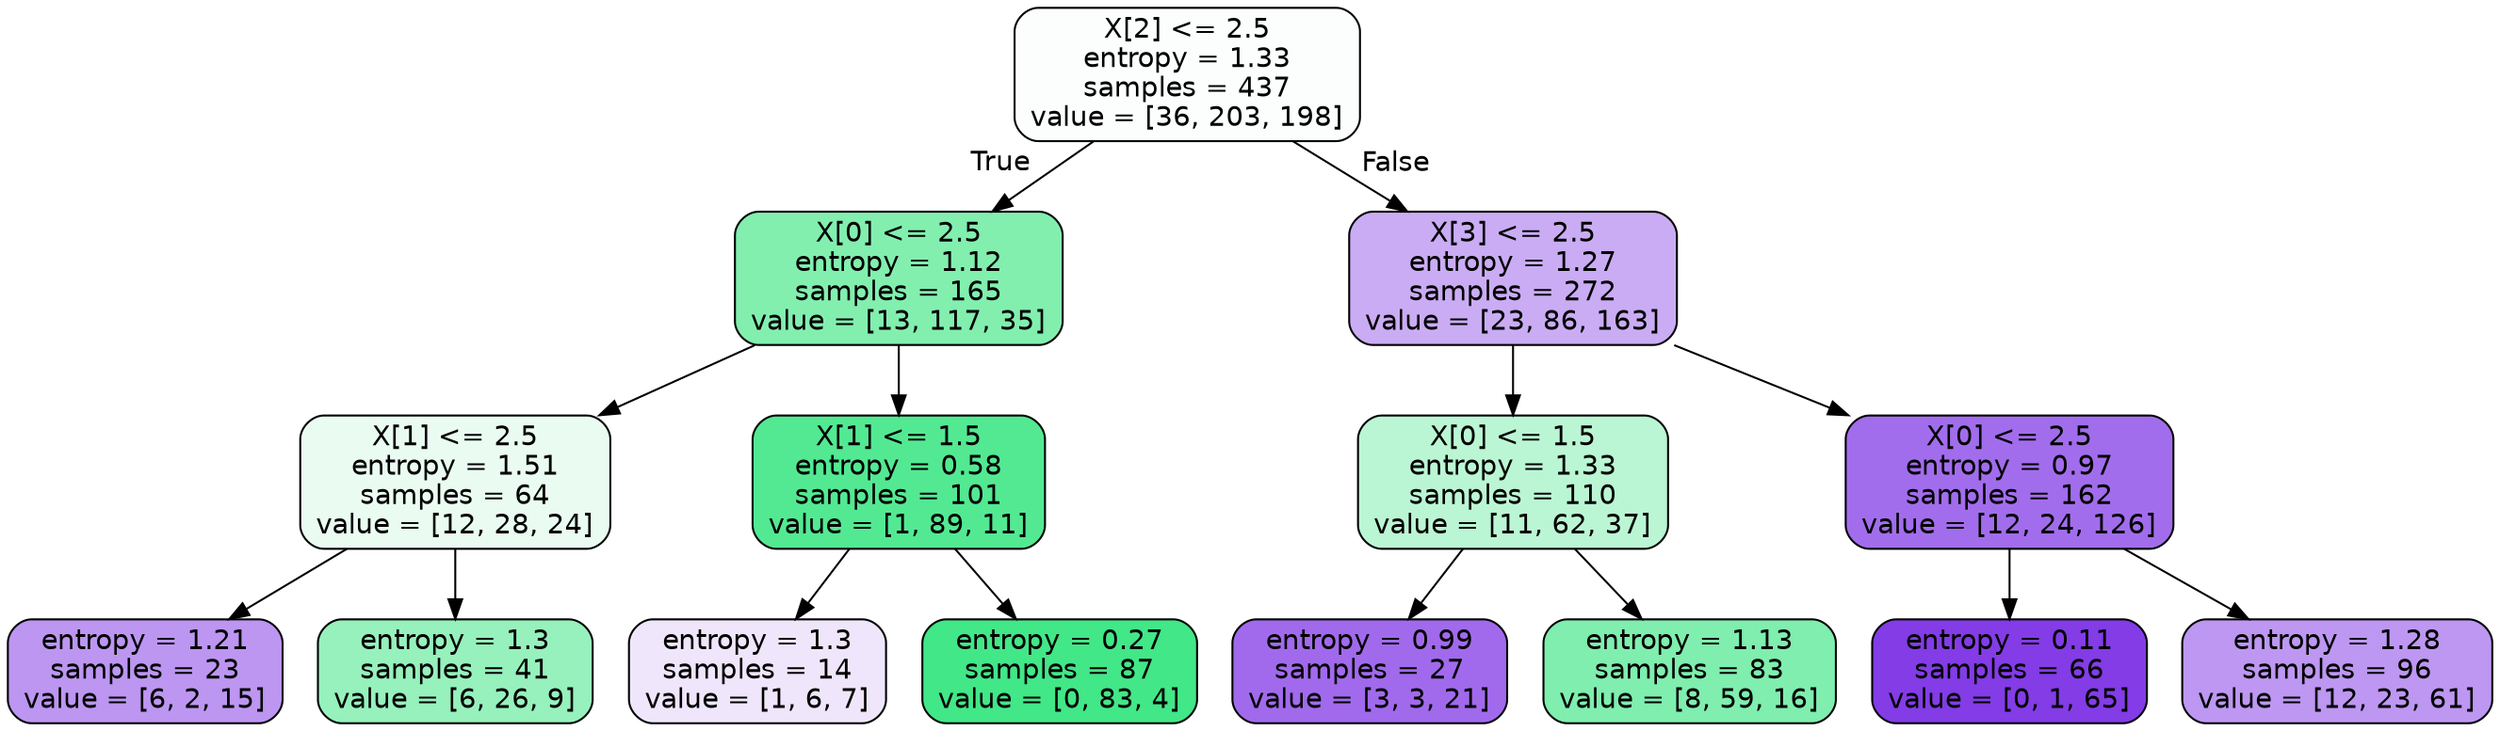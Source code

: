 digraph Tree {
node [shape=box, style="filled, rounded", color="black", fontname=helvetica] ;
edge [fontname=helvetica] ;
0 [label="X[2] <= 2.5\nentropy = 1.33\nsamples = 437\nvalue = [36, 203, 198]", fillcolor="#39e58105"] ;
1 [label="X[0] <= 2.5\nentropy = 1.12\nsamples = 165\nvalue = [13, 117, 35]", fillcolor="#39e581a1"] ;
0 -> 1 [labeldistance=2.5, labelangle=45, headlabel="True"] ;
2 [label="X[1] <= 2.5\nentropy = 1.51\nsamples = 64\nvalue = [12, 28, 24]", fillcolor="#39e5811a"] ;
1 -> 2 ;
3 [label="entropy = 1.21\nsamples = 23\nvalue = [6, 2, 15]", fillcolor="#8139e587"] ;
2 -> 3 ;
4 [label="entropy = 1.3\nsamples = 41\nvalue = [6, 26, 9]", fillcolor="#39e58187"] ;
2 -> 4 ;
5 [label="X[1] <= 1.5\nentropy = 0.58\nsamples = 101\nvalue = [1, 89, 11]", fillcolor="#39e581dd"] ;
1 -> 5 ;
6 [label="entropy = 1.3\nsamples = 14\nvalue = [1, 6, 7]", fillcolor="#8139e520"] ;
5 -> 6 ;
7 [label="entropy = 0.27\nsamples = 87\nvalue = [0, 83, 4]", fillcolor="#39e581f3"] ;
5 -> 7 ;
8 [label="X[3] <= 2.5\nentropy = 1.27\nsamples = 272\nvalue = [23, 86, 163]", fillcolor="#8139e56a"] ;
0 -> 8 [labeldistance=2.5, labelangle=-45, headlabel="False"] ;
9 [label="X[0] <= 1.5\nentropy = 1.33\nsamples = 110\nvalue = [11, 62, 37]", fillcolor="#39e58157"] ;
8 -> 9 ;
10 [label="entropy = 0.99\nsamples = 27\nvalue = [3, 3, 21]", fillcolor="#8139e5bf"] ;
9 -> 10 ;
11 [label="entropy = 1.13\nsamples = 83\nvalue = [8, 59, 16]", fillcolor="#39e581a4"] ;
9 -> 11 ;
12 [label="X[0] <= 2.5\nentropy = 0.97\nsamples = 162\nvalue = [12, 24, 126]", fillcolor="#8139e5bc"] ;
8 -> 12 ;
13 [label="entropy = 0.11\nsamples = 66\nvalue = [0, 1, 65]", fillcolor="#8139e5fb"] ;
12 -> 13 ;
14 [label="entropy = 1.28\nsamples = 96\nvalue = [12, 23, 61]", fillcolor="#8139e585"] ;
12 -> 14 ;
}